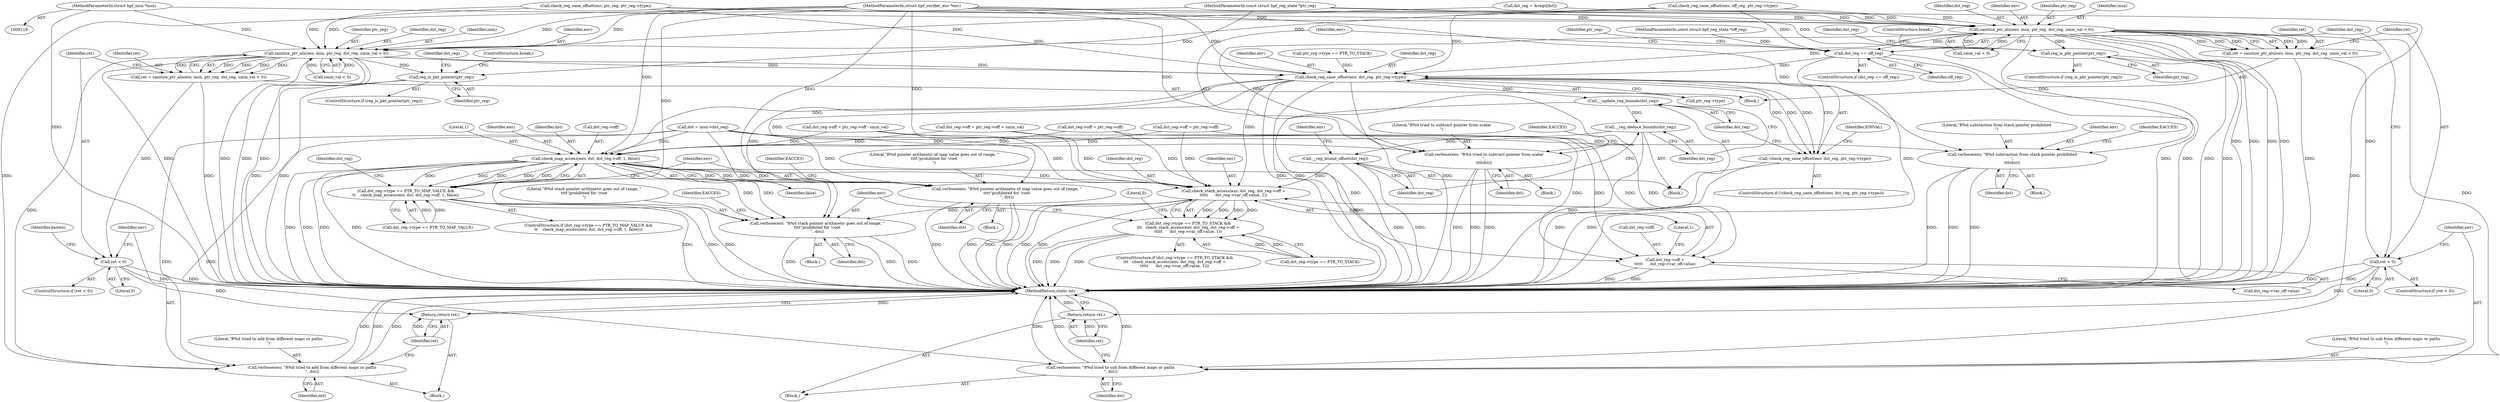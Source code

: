digraph "0_linux_979d63d50c0c0f7bc537bf821e056cc9fe5abd38@pointer" {
"1000121" [label="(MethodParameterIn,struct bpf_insn *insn)"];
"1000372" [label="(Call,sanitize_ptr_alu(env, insn, ptr_reg, dst_reg, smin_val < 0))"];
"1000370" [label="(Call,ret = sanitize_ptr_alu(env, insn, ptr_reg, dst_reg, smin_val < 0))"];
"1000381" [label="(Call,ret < 0)"];
"1000389" [label="(Return,return ret;)"];
"1000385" [label="(Call,verbose(env, \"R%d tried to add from different maps or paths\n\", dst))"];
"1000554" [label="(Call,reg_is_pkt_pointer(ptr_reg))"];
"1000832" [label="(Call,check_reg_sane_offset(env, dst_reg, ptr_reg->type))"];
"1000831" [label="(Call,!check_reg_sane_offset(env, dst_reg, ptr_reg->type))"];
"1000841" [label="(Call,__update_reg_bounds(dst_reg))"];
"1000843" [label="(Call,__reg_deduce_bounds(dst_reg))"];
"1000845" [label="(Call,__reg_bound_offset(dst_reg))"];
"1000884" [label="(Call,check_stack_access(env, dst_reg, dst_reg->off +\n\t\t\t\t\t      dst_reg->var_off.value, 1))"];
"1000878" [label="(Call,dst_reg->type == PTR_TO_STACK &&\n\t\t\t   check_stack_access(env, dst_reg, dst_reg->off +\n\t\t\t\t\t      dst_reg->var_off.value, 1))"];
"1000898" [label="(Call,verbose(env, \"R%d stack pointer arithmetic goes out of range, \"\n\t\t\t\t\"prohibited for !root\n\", dst))"];
"1000860" [label="(Call,check_map_access(env, dst, dst_reg->off, 1, false))"];
"1000854" [label="(Call,dst_reg->type == PTR_TO_MAP_VALUE &&\n\t\t    check_map_access(env, dst, dst_reg->off, 1, false))"];
"1000869" [label="(Call,verbose(env, \"R%d pointer arithmetic of map value goes out of range, \"\n\t\t\t\t\"prohibited for !root\n\", dst))"];
"1000887" [label="(Call,dst_reg->off +\n\t\t\t\t\t      dst_reg->var_off.value)"];
"1000574" [label="(Call,sanitize_ptr_alu(env, insn, ptr_reg, dst_reg, smin_val < 0))"];
"1000572" [label="(Call,ret = sanitize_ptr_alu(env, insn, ptr_reg, dst_reg, smin_val < 0))"];
"1000583" [label="(Call,ret < 0)"];
"1000591" [label="(Return,return ret;)"];
"1000587" [label="(Call,verbose(env, \"R%d tried to sub from different maps or paths\n\", dst))"];
"1000594" [label="(Call,dst_reg == off_reg)"];
"1000598" [label="(Call,verbose(env, \"R%d tried to subtract pointer from scalar\n\",\n\t\t\t\tdst))"];
"1000612" [label="(Call,verbose(env, \"R%d subtraction from stack pointer prohibited\n\",\n\t\t\t\tdst))"];
"1000781" [label="(Call,reg_is_pkt_pointer(ptr_reg))"];
"1000572" [label="(Call,ret = sanitize_ptr_alu(env, insn, ptr_reg, dst_reg, smin_val < 0))"];
"1000385" [label="(Call,verbose(env, \"R%d tried to add from different maps or paths\n\", dst))"];
"1000862" [label="(Identifier,dst)"];
"1000866" [label="(Literal,1)"];
"1000618" [label="(Identifier,EACCES)"];
"1000386" [label="(Identifier,env)"];
"1000373" [label="(Identifier,env)"];
"1000381" [label="(Call,ret < 0)"];
"1000380" [label="(ControlStructure,if (ret < 0))"];
"1000877" [label="(ControlStructure,if (dst_reg->type == PTR_TO_STACK &&\n\t\t\t   check_stack_access(env, dst_reg, dst_reg->off +\n\t\t\t\t\t      dst_reg->var_off.value, 1)))"];
"1000855" [label="(Call,dst_reg->type == PTR_TO_MAP_VALUE)"];
"1000390" [label="(Identifier,ret)"];
"1000861" [label="(Identifier,env)"];
"1000591" [label="(Return,return ret;)"];
"1000124" [label="(Block,)"];
"1000608" [label="(Identifier,ptr_reg)"];
"1000573" [label="(Identifier,ret)"];
"1000843" [label="(Call,__reg_deduce_bounds(dst_reg))"];
"1000592" [label="(Identifier,ret)"];
"1000867" [label="(Identifier,false)"];
"1000904" [label="(Identifier,EACCES)"];
"1000850" [label="(Identifier,env)"];
"1000780" [label="(ControlStructure,if (reg_is_pkt_pointer(ptr_reg)))"];
"1000587" [label="(Call,verbose(env, \"R%d tried to sub from different maps or paths\n\", dst))"];
"1000578" [label="(Identifier,dst_reg)"];
"1000585" [label="(Literal,0)"];
"1000801" [label="(ControlStructure,break;)"];
"1000906" [label="(Literal,0)"];
"1000887" [label="(Call,dst_reg->off +\n\t\t\t\t\t      dst_reg->var_off.value)"];
"1000123" [label="(MethodParameterIn,const struct bpf_reg_state *off_reg)"];
"1000834" [label="(Identifier,dst_reg)"];
"1000897" [label="(Block,)"];
"1000597" [label="(Block,)"];
"1000766" [label="(Call,dst_reg->off = ptr_reg->off)"];
"1000595" [label="(Identifier,dst_reg)"];
"1000593" [label="(ControlStructure,if (dst_reg == off_reg))"];
"1000371" [label="(Identifier,ret)"];
"1000120" [label="(MethodParameterIn,struct bpf_verifier_env *env)"];
"1000596" [label="(Identifier,off_reg)"];
"1000833" [label="(Identifier,env)"];
"1000672" [label="(Call,dst_reg->off = ptr_reg->off - smin_val)"];
"1000575" [label="(Identifier,env)"];
"1000375" [label="(Identifier,ptr_reg)"];
"1000853" [label="(ControlStructure,if (dst_reg->type == PTR_TO_MAP_VALUE &&\n\t\t    check_map_access(env, dst, dst_reg->off, 1, false)))"];
"1000588" [label="(Identifier,env)"];
"1000872" [label="(Identifier,dst)"];
"1000869" [label="(Call,verbose(env, \"R%d pointer arithmetic of map value goes out of range, \"\n\t\t\t\t\"prohibited for !root\n\", dst))"];
"1000863" [label="(Call,dst_reg->off)"];
"1000383" [label="(Literal,0)"];
"1000786" [label="(Identifier,dst_reg)"];
"1000614" [label="(Literal,\"R%d subtraction from stack pointer prohibited\n\")"];
"1000830" [label="(ControlStructure,if (!check_reg_sane_offset(env, dst_reg, ptr_reg->type)))"];
"1000854" [label="(Call,dst_reg->type == PTR_TO_MAP_VALUE &&\n\t\t    check_map_access(env, dst, dst_reg->off, 1, false))"];
"1000835" [label="(Call,ptr_reg->type)"];
"1000387" [label="(Literal,\"R%d tried to add from different maps or paths\n\")"];
"1000845" [label="(Call,__reg_bound_offset(dst_reg))"];
"1000370" [label="(Call,ret = sanitize_ptr_alu(env, insn, ptr_reg, dst_reg, smin_val < 0))"];
"1000901" [label="(Identifier,dst)"];
"1000870" [label="(Identifier,env)"];
"1000437" [label="(Call,dst_reg->off = ptr_reg->off + smin_val)"];
"1000891" [label="(Call,dst_reg->var_off.value)"];
"1000586" [label="(Block,)"];
"1000122" [label="(MethodParameterIn,const struct bpf_reg_state *ptr_reg)"];
"1000372" [label="(Call,sanitize_ptr_alu(env, insn, ptr_reg, dst_reg, smin_val < 0))"];
"1000781" [label="(Call,reg_is_pkt_pointer(ptr_reg))"];
"1000600" [label="(Literal,\"R%d tried to subtract pointer from scalar\n\")"];
"1000840" [label="(Identifier,EINVAL)"];
"1000553" [label="(ControlStructure,if (reg_is_pkt_pointer(ptr_reg)))"];
"1000604" [label="(Identifier,EACCES)"];
"1000204" [label="(Call,dst = insn->dst_reg)"];
"1000574" [label="(Call,sanitize_ptr_alu(env, insn, ptr_reg, dst_reg, smin_val < 0))"];
"1000875" [label="(Identifier,EACCES)"];
"1000393" [label="(Identifier,known)"];
"1000376" [label="(Identifier,dst_reg)"];
"1000611" [label="(Block,)"];
"1000888" [label="(Call,dst_reg->off)"];
"1000860" [label="(Call,check_map_access(env, dst, dst_reg->off, 1, false))"];
"1000554" [label="(Call,reg_is_pkt_pointer(ptr_reg))"];
"1000841" [label="(Call,__update_reg_bounds(dst_reg))"];
"1000885" [label="(Identifier,env)"];
"1000539" [label="(Call,dst_reg->off = ptr_reg->off)"];
"1000613" [label="(Identifier,env)"];
"1000896" [label="(Literal,1)"];
"1000368" [label="(Block,)"];
"1000583" [label="(Call,ret < 0)"];
"1000601" [label="(Identifier,dst)"];
"1000886" [label="(Identifier,dst_reg)"];
"1000389" [label="(Return,return ret;)"];
"1000121" [label="(MethodParameterIn,struct bpf_insn *insn)"];
"1000384" [label="(Block,)"];
"1000579" [label="(Call,smin_val < 0)"];
"1000582" [label="(ControlStructure,if (ret < 0))"];
"1000612" [label="(Call,verbose(env, \"R%d subtraction from stack pointer prohibited\n\",\n\t\t\t\tdst))"];
"1000388" [label="(Identifier,dst)"];
"1000382" [label="(Identifier,ret)"];
"1000881" [label="(Identifier,dst_reg)"];
"1000846" [label="(Identifier,dst_reg)"];
"1000559" [label="(Identifier,dst_reg)"];
"1000842" [label="(Identifier,dst_reg)"];
"1000374" [label="(Identifier,insn)"];
"1000570" [label="(ControlStructure,break;)"];
"1000577" [label="(Identifier,ptr_reg)"];
"1000576" [label="(Identifier,insn)"];
"1000223" [label="(Call,dst_reg = &regs[dst])"];
"1000900" [label="(Literal,\"R%d stack pointer arithmetic goes out of range, \"\n\t\t\t\t\"prohibited for !root\n\")"];
"1000584" [label="(Identifier,ret)"];
"1000868" [label="(Block,)"];
"1000871" [label="(Literal,\"R%d pointer arithmetic of map value goes out of range, \"\n\t\t\t\t\"prohibited for !root\n\")"];
"1000884" [label="(Call,check_stack_access(env, dst_reg, dst_reg->off +\n\t\t\t\t\t      dst_reg->var_off.value, 1))"];
"1000898" [label="(Call,verbose(env, \"R%d stack pointer arithmetic goes out of range, \"\n\t\t\t\t\"prohibited for !root\n\", dst))"];
"1000589" [label="(Literal,\"R%d tried to sub from different maps or paths\n\")"];
"1000879" [label="(Call,dst_reg->type == PTR_TO_STACK)"];
"1000907" [label="(MethodReturn,static int)"];
"1000782" [label="(Identifier,ptr_reg)"];
"1000878" [label="(Call,dst_reg->type == PTR_TO_STACK &&\n\t\t\t   check_stack_access(env, dst_reg, dst_reg->off +\n\t\t\t\t\t      dst_reg->var_off.value, 1))"];
"1000377" [label="(Call,smin_val < 0)"];
"1000831" [label="(Call,!check_reg_sane_offset(env, dst_reg, ptr_reg->type))"];
"1000350" [label="(Call,check_reg_sane_offset(env, off_reg, ptr_reg->type))"];
"1000598" [label="(Call,verbose(env, \"R%d tried to subtract pointer from scalar\n\",\n\t\t\t\tdst))"];
"1000357" [label="(Call,check_reg_sane_offset(env, ptr_reg, ptr_reg->type))"];
"1000832" [label="(Call,check_reg_sane_offset(env, dst_reg, ptr_reg->type))"];
"1000599" [label="(Identifier,env)"];
"1000606" [label="(Call,ptr_reg->type == PTR_TO_STACK)"];
"1000844" [label="(Identifier,dst_reg)"];
"1000615" [label="(Identifier,dst)"];
"1000899" [label="(Identifier,env)"];
"1000590" [label="(Identifier,dst)"];
"1000555" [label="(Identifier,ptr_reg)"];
"1000594" [label="(Call,dst_reg == off_reg)"];
"1000121" -> "1000119"  [label="AST: "];
"1000121" -> "1000907"  [label="DDG: "];
"1000121" -> "1000372"  [label="DDG: "];
"1000121" -> "1000574"  [label="DDG: "];
"1000372" -> "1000370"  [label="AST: "];
"1000372" -> "1000377"  [label="CFG: "];
"1000373" -> "1000372"  [label="AST: "];
"1000374" -> "1000372"  [label="AST: "];
"1000375" -> "1000372"  [label="AST: "];
"1000376" -> "1000372"  [label="AST: "];
"1000377" -> "1000372"  [label="AST: "];
"1000370" -> "1000372"  [label="CFG: "];
"1000372" -> "1000907"  [label="DDG: "];
"1000372" -> "1000907"  [label="DDG: "];
"1000372" -> "1000907"  [label="DDG: "];
"1000372" -> "1000907"  [label="DDG: "];
"1000372" -> "1000370"  [label="DDG: "];
"1000372" -> "1000370"  [label="DDG: "];
"1000372" -> "1000370"  [label="DDG: "];
"1000372" -> "1000370"  [label="DDG: "];
"1000372" -> "1000370"  [label="DDG: "];
"1000350" -> "1000372"  [label="DDG: "];
"1000357" -> "1000372"  [label="DDG: "];
"1000357" -> "1000372"  [label="DDG: "];
"1000120" -> "1000372"  [label="DDG: "];
"1000122" -> "1000372"  [label="DDG: "];
"1000223" -> "1000372"  [label="DDG: "];
"1000377" -> "1000372"  [label="DDG: "];
"1000377" -> "1000372"  [label="DDG: "];
"1000372" -> "1000385"  [label="DDG: "];
"1000372" -> "1000554"  [label="DDG: "];
"1000372" -> "1000832"  [label="DDG: "];
"1000372" -> "1000832"  [label="DDG: "];
"1000370" -> "1000368"  [label="AST: "];
"1000371" -> "1000370"  [label="AST: "];
"1000382" -> "1000370"  [label="CFG: "];
"1000370" -> "1000907"  [label="DDG: "];
"1000370" -> "1000381"  [label="DDG: "];
"1000381" -> "1000380"  [label="AST: "];
"1000381" -> "1000383"  [label="CFG: "];
"1000382" -> "1000381"  [label="AST: "];
"1000383" -> "1000381"  [label="AST: "];
"1000386" -> "1000381"  [label="CFG: "];
"1000393" -> "1000381"  [label="CFG: "];
"1000381" -> "1000907"  [label="DDG: "];
"1000381" -> "1000907"  [label="DDG: "];
"1000381" -> "1000389"  [label="DDG: "];
"1000389" -> "1000384"  [label="AST: "];
"1000389" -> "1000390"  [label="CFG: "];
"1000390" -> "1000389"  [label="AST: "];
"1000907" -> "1000389"  [label="CFG: "];
"1000389" -> "1000907"  [label="DDG: "];
"1000390" -> "1000389"  [label="DDG: "];
"1000385" -> "1000384"  [label="AST: "];
"1000385" -> "1000388"  [label="CFG: "];
"1000386" -> "1000385"  [label="AST: "];
"1000387" -> "1000385"  [label="AST: "];
"1000388" -> "1000385"  [label="AST: "];
"1000390" -> "1000385"  [label="CFG: "];
"1000385" -> "1000907"  [label="DDG: "];
"1000385" -> "1000907"  [label="DDG: "];
"1000385" -> "1000907"  [label="DDG: "];
"1000120" -> "1000385"  [label="DDG: "];
"1000204" -> "1000385"  [label="DDG: "];
"1000554" -> "1000553"  [label="AST: "];
"1000554" -> "1000555"  [label="CFG: "];
"1000555" -> "1000554"  [label="AST: "];
"1000559" -> "1000554"  [label="CFG: "];
"1000570" -> "1000554"  [label="CFG: "];
"1000554" -> "1000907"  [label="DDG: "];
"1000554" -> "1000907"  [label="DDG: "];
"1000122" -> "1000554"  [label="DDG: "];
"1000832" -> "1000831"  [label="AST: "];
"1000832" -> "1000835"  [label="CFG: "];
"1000833" -> "1000832"  [label="AST: "];
"1000834" -> "1000832"  [label="AST: "];
"1000835" -> "1000832"  [label="AST: "];
"1000831" -> "1000832"  [label="CFG: "];
"1000832" -> "1000907"  [label="DDG: "];
"1000832" -> "1000907"  [label="DDG: "];
"1000832" -> "1000907"  [label="DDG: "];
"1000832" -> "1000831"  [label="DDG: "];
"1000832" -> "1000831"  [label="DDG: "];
"1000832" -> "1000831"  [label="DDG: "];
"1000574" -> "1000832"  [label="DDG: "];
"1000120" -> "1000832"  [label="DDG: "];
"1000594" -> "1000832"  [label="DDG: "];
"1000606" -> "1000832"  [label="DDG: "];
"1000350" -> "1000832"  [label="DDG: "];
"1000357" -> "1000832"  [label="DDG: "];
"1000832" -> "1000841"  [label="DDG: "];
"1000832" -> "1000860"  [label="DDG: "];
"1000832" -> "1000869"  [label="DDG: "];
"1000832" -> "1000884"  [label="DDG: "];
"1000832" -> "1000898"  [label="DDG: "];
"1000831" -> "1000830"  [label="AST: "];
"1000840" -> "1000831"  [label="CFG: "];
"1000842" -> "1000831"  [label="CFG: "];
"1000831" -> "1000907"  [label="DDG: "];
"1000831" -> "1000907"  [label="DDG: "];
"1000841" -> "1000124"  [label="AST: "];
"1000841" -> "1000842"  [label="CFG: "];
"1000842" -> "1000841"  [label="AST: "];
"1000844" -> "1000841"  [label="CFG: "];
"1000841" -> "1000907"  [label="DDG: "];
"1000841" -> "1000843"  [label="DDG: "];
"1000843" -> "1000124"  [label="AST: "];
"1000843" -> "1000844"  [label="CFG: "];
"1000844" -> "1000843"  [label="AST: "];
"1000846" -> "1000843"  [label="CFG: "];
"1000843" -> "1000907"  [label="DDG: "];
"1000843" -> "1000845"  [label="DDG: "];
"1000845" -> "1000124"  [label="AST: "];
"1000845" -> "1000846"  [label="CFG: "];
"1000846" -> "1000845"  [label="AST: "];
"1000850" -> "1000845"  [label="CFG: "];
"1000845" -> "1000907"  [label="DDG: "];
"1000845" -> "1000907"  [label="DDG: "];
"1000845" -> "1000884"  [label="DDG: "];
"1000884" -> "1000878"  [label="AST: "];
"1000884" -> "1000896"  [label="CFG: "];
"1000885" -> "1000884"  [label="AST: "];
"1000886" -> "1000884"  [label="AST: "];
"1000887" -> "1000884"  [label="AST: "];
"1000896" -> "1000884"  [label="AST: "];
"1000878" -> "1000884"  [label="CFG: "];
"1000884" -> "1000907"  [label="DDG: "];
"1000884" -> "1000907"  [label="DDG: "];
"1000884" -> "1000907"  [label="DDG: "];
"1000884" -> "1000878"  [label="DDG: "];
"1000884" -> "1000878"  [label="DDG: "];
"1000884" -> "1000878"  [label="DDG: "];
"1000884" -> "1000878"  [label="DDG: "];
"1000860" -> "1000884"  [label="DDG: "];
"1000860" -> "1000884"  [label="DDG: "];
"1000120" -> "1000884"  [label="DDG: "];
"1000539" -> "1000884"  [label="DDG: "];
"1000766" -> "1000884"  [label="DDG: "];
"1000437" -> "1000884"  [label="DDG: "];
"1000672" -> "1000884"  [label="DDG: "];
"1000884" -> "1000898"  [label="DDG: "];
"1000878" -> "1000877"  [label="AST: "];
"1000878" -> "1000879"  [label="CFG: "];
"1000879" -> "1000878"  [label="AST: "];
"1000899" -> "1000878"  [label="CFG: "];
"1000906" -> "1000878"  [label="CFG: "];
"1000878" -> "1000907"  [label="DDG: "];
"1000878" -> "1000907"  [label="DDG: "];
"1000878" -> "1000907"  [label="DDG: "];
"1000879" -> "1000878"  [label="DDG: "];
"1000879" -> "1000878"  [label="DDG: "];
"1000898" -> "1000897"  [label="AST: "];
"1000898" -> "1000901"  [label="CFG: "];
"1000899" -> "1000898"  [label="AST: "];
"1000900" -> "1000898"  [label="AST: "];
"1000901" -> "1000898"  [label="AST: "];
"1000904" -> "1000898"  [label="CFG: "];
"1000898" -> "1000907"  [label="DDG: "];
"1000898" -> "1000907"  [label="DDG: "];
"1000898" -> "1000907"  [label="DDG: "];
"1000860" -> "1000898"  [label="DDG: "];
"1000860" -> "1000898"  [label="DDG: "];
"1000120" -> "1000898"  [label="DDG: "];
"1000204" -> "1000898"  [label="DDG: "];
"1000860" -> "1000854"  [label="AST: "];
"1000860" -> "1000867"  [label="CFG: "];
"1000861" -> "1000860"  [label="AST: "];
"1000862" -> "1000860"  [label="AST: "];
"1000863" -> "1000860"  [label="AST: "];
"1000866" -> "1000860"  [label="AST: "];
"1000867" -> "1000860"  [label="AST: "];
"1000854" -> "1000860"  [label="CFG: "];
"1000860" -> "1000907"  [label="DDG: "];
"1000860" -> "1000907"  [label="DDG: "];
"1000860" -> "1000907"  [label="DDG: "];
"1000860" -> "1000907"  [label="DDG: "];
"1000860" -> "1000854"  [label="DDG: "];
"1000860" -> "1000854"  [label="DDG: "];
"1000860" -> "1000854"  [label="DDG: "];
"1000860" -> "1000854"  [label="DDG: "];
"1000860" -> "1000854"  [label="DDG: "];
"1000120" -> "1000860"  [label="DDG: "];
"1000204" -> "1000860"  [label="DDG: "];
"1000539" -> "1000860"  [label="DDG: "];
"1000766" -> "1000860"  [label="DDG: "];
"1000437" -> "1000860"  [label="DDG: "];
"1000672" -> "1000860"  [label="DDG: "];
"1000860" -> "1000869"  [label="DDG: "];
"1000860" -> "1000869"  [label="DDG: "];
"1000860" -> "1000887"  [label="DDG: "];
"1000854" -> "1000853"  [label="AST: "];
"1000854" -> "1000855"  [label="CFG: "];
"1000855" -> "1000854"  [label="AST: "];
"1000870" -> "1000854"  [label="CFG: "];
"1000881" -> "1000854"  [label="CFG: "];
"1000854" -> "1000907"  [label="DDG: "];
"1000854" -> "1000907"  [label="DDG: "];
"1000854" -> "1000907"  [label="DDG: "];
"1000855" -> "1000854"  [label="DDG: "];
"1000855" -> "1000854"  [label="DDG: "];
"1000869" -> "1000868"  [label="AST: "];
"1000869" -> "1000872"  [label="CFG: "];
"1000870" -> "1000869"  [label="AST: "];
"1000871" -> "1000869"  [label="AST: "];
"1000872" -> "1000869"  [label="AST: "];
"1000875" -> "1000869"  [label="CFG: "];
"1000869" -> "1000907"  [label="DDG: "];
"1000869" -> "1000907"  [label="DDG: "];
"1000869" -> "1000907"  [label="DDG: "];
"1000120" -> "1000869"  [label="DDG: "];
"1000204" -> "1000869"  [label="DDG: "];
"1000887" -> "1000891"  [label="CFG: "];
"1000888" -> "1000887"  [label="AST: "];
"1000891" -> "1000887"  [label="AST: "];
"1000896" -> "1000887"  [label="CFG: "];
"1000887" -> "1000907"  [label="DDG: "];
"1000887" -> "1000907"  [label="DDG: "];
"1000539" -> "1000887"  [label="DDG: "];
"1000766" -> "1000887"  [label="DDG: "];
"1000437" -> "1000887"  [label="DDG: "];
"1000672" -> "1000887"  [label="DDG: "];
"1000574" -> "1000572"  [label="AST: "];
"1000574" -> "1000579"  [label="CFG: "];
"1000575" -> "1000574"  [label="AST: "];
"1000576" -> "1000574"  [label="AST: "];
"1000577" -> "1000574"  [label="AST: "];
"1000578" -> "1000574"  [label="AST: "];
"1000579" -> "1000574"  [label="AST: "];
"1000572" -> "1000574"  [label="CFG: "];
"1000574" -> "1000907"  [label="DDG: "];
"1000574" -> "1000907"  [label="DDG: "];
"1000574" -> "1000907"  [label="DDG: "];
"1000574" -> "1000907"  [label="DDG: "];
"1000574" -> "1000572"  [label="DDG: "];
"1000574" -> "1000572"  [label="DDG: "];
"1000574" -> "1000572"  [label="DDG: "];
"1000574" -> "1000572"  [label="DDG: "];
"1000574" -> "1000572"  [label="DDG: "];
"1000350" -> "1000574"  [label="DDG: "];
"1000357" -> "1000574"  [label="DDG: "];
"1000357" -> "1000574"  [label="DDG: "];
"1000120" -> "1000574"  [label="DDG: "];
"1000122" -> "1000574"  [label="DDG: "];
"1000223" -> "1000574"  [label="DDG: "];
"1000579" -> "1000574"  [label="DDG: "];
"1000579" -> "1000574"  [label="DDG: "];
"1000574" -> "1000587"  [label="DDG: "];
"1000574" -> "1000594"  [label="DDG: "];
"1000574" -> "1000598"  [label="DDG: "];
"1000574" -> "1000612"  [label="DDG: "];
"1000574" -> "1000781"  [label="DDG: "];
"1000572" -> "1000368"  [label="AST: "];
"1000573" -> "1000572"  [label="AST: "];
"1000584" -> "1000572"  [label="CFG: "];
"1000572" -> "1000907"  [label="DDG: "];
"1000572" -> "1000583"  [label="DDG: "];
"1000583" -> "1000582"  [label="AST: "];
"1000583" -> "1000585"  [label="CFG: "];
"1000584" -> "1000583"  [label="AST: "];
"1000585" -> "1000583"  [label="AST: "];
"1000588" -> "1000583"  [label="CFG: "];
"1000595" -> "1000583"  [label="CFG: "];
"1000583" -> "1000907"  [label="DDG: "];
"1000583" -> "1000907"  [label="DDG: "];
"1000583" -> "1000591"  [label="DDG: "];
"1000591" -> "1000586"  [label="AST: "];
"1000591" -> "1000592"  [label="CFG: "];
"1000592" -> "1000591"  [label="AST: "];
"1000907" -> "1000591"  [label="CFG: "];
"1000591" -> "1000907"  [label="DDG: "];
"1000592" -> "1000591"  [label="DDG: "];
"1000587" -> "1000586"  [label="AST: "];
"1000587" -> "1000590"  [label="CFG: "];
"1000588" -> "1000587"  [label="AST: "];
"1000589" -> "1000587"  [label="AST: "];
"1000590" -> "1000587"  [label="AST: "];
"1000592" -> "1000587"  [label="CFG: "];
"1000587" -> "1000907"  [label="DDG: "];
"1000587" -> "1000907"  [label="DDG: "];
"1000587" -> "1000907"  [label="DDG: "];
"1000120" -> "1000587"  [label="DDG: "];
"1000204" -> "1000587"  [label="DDG: "];
"1000594" -> "1000593"  [label="AST: "];
"1000594" -> "1000596"  [label="CFG: "];
"1000595" -> "1000594"  [label="AST: "];
"1000596" -> "1000594"  [label="AST: "];
"1000599" -> "1000594"  [label="CFG: "];
"1000608" -> "1000594"  [label="CFG: "];
"1000594" -> "1000907"  [label="DDG: "];
"1000594" -> "1000907"  [label="DDG: "];
"1000594" -> "1000907"  [label="DDG: "];
"1000350" -> "1000594"  [label="DDG: "];
"1000123" -> "1000594"  [label="DDG: "];
"1000598" -> "1000597"  [label="AST: "];
"1000598" -> "1000601"  [label="CFG: "];
"1000599" -> "1000598"  [label="AST: "];
"1000600" -> "1000598"  [label="AST: "];
"1000601" -> "1000598"  [label="AST: "];
"1000604" -> "1000598"  [label="CFG: "];
"1000598" -> "1000907"  [label="DDG: "];
"1000598" -> "1000907"  [label="DDG: "];
"1000598" -> "1000907"  [label="DDG: "];
"1000120" -> "1000598"  [label="DDG: "];
"1000204" -> "1000598"  [label="DDG: "];
"1000612" -> "1000611"  [label="AST: "];
"1000612" -> "1000615"  [label="CFG: "];
"1000613" -> "1000612"  [label="AST: "];
"1000614" -> "1000612"  [label="AST: "];
"1000615" -> "1000612"  [label="AST: "];
"1000618" -> "1000612"  [label="CFG: "];
"1000612" -> "1000907"  [label="DDG: "];
"1000612" -> "1000907"  [label="DDG: "];
"1000612" -> "1000907"  [label="DDG: "];
"1000120" -> "1000612"  [label="DDG: "];
"1000204" -> "1000612"  [label="DDG: "];
"1000781" -> "1000780"  [label="AST: "];
"1000781" -> "1000782"  [label="CFG: "];
"1000782" -> "1000781"  [label="AST: "];
"1000786" -> "1000781"  [label="CFG: "];
"1000801" -> "1000781"  [label="CFG: "];
"1000781" -> "1000907"  [label="DDG: "];
"1000781" -> "1000907"  [label="DDG: "];
"1000122" -> "1000781"  [label="DDG: "];
}
